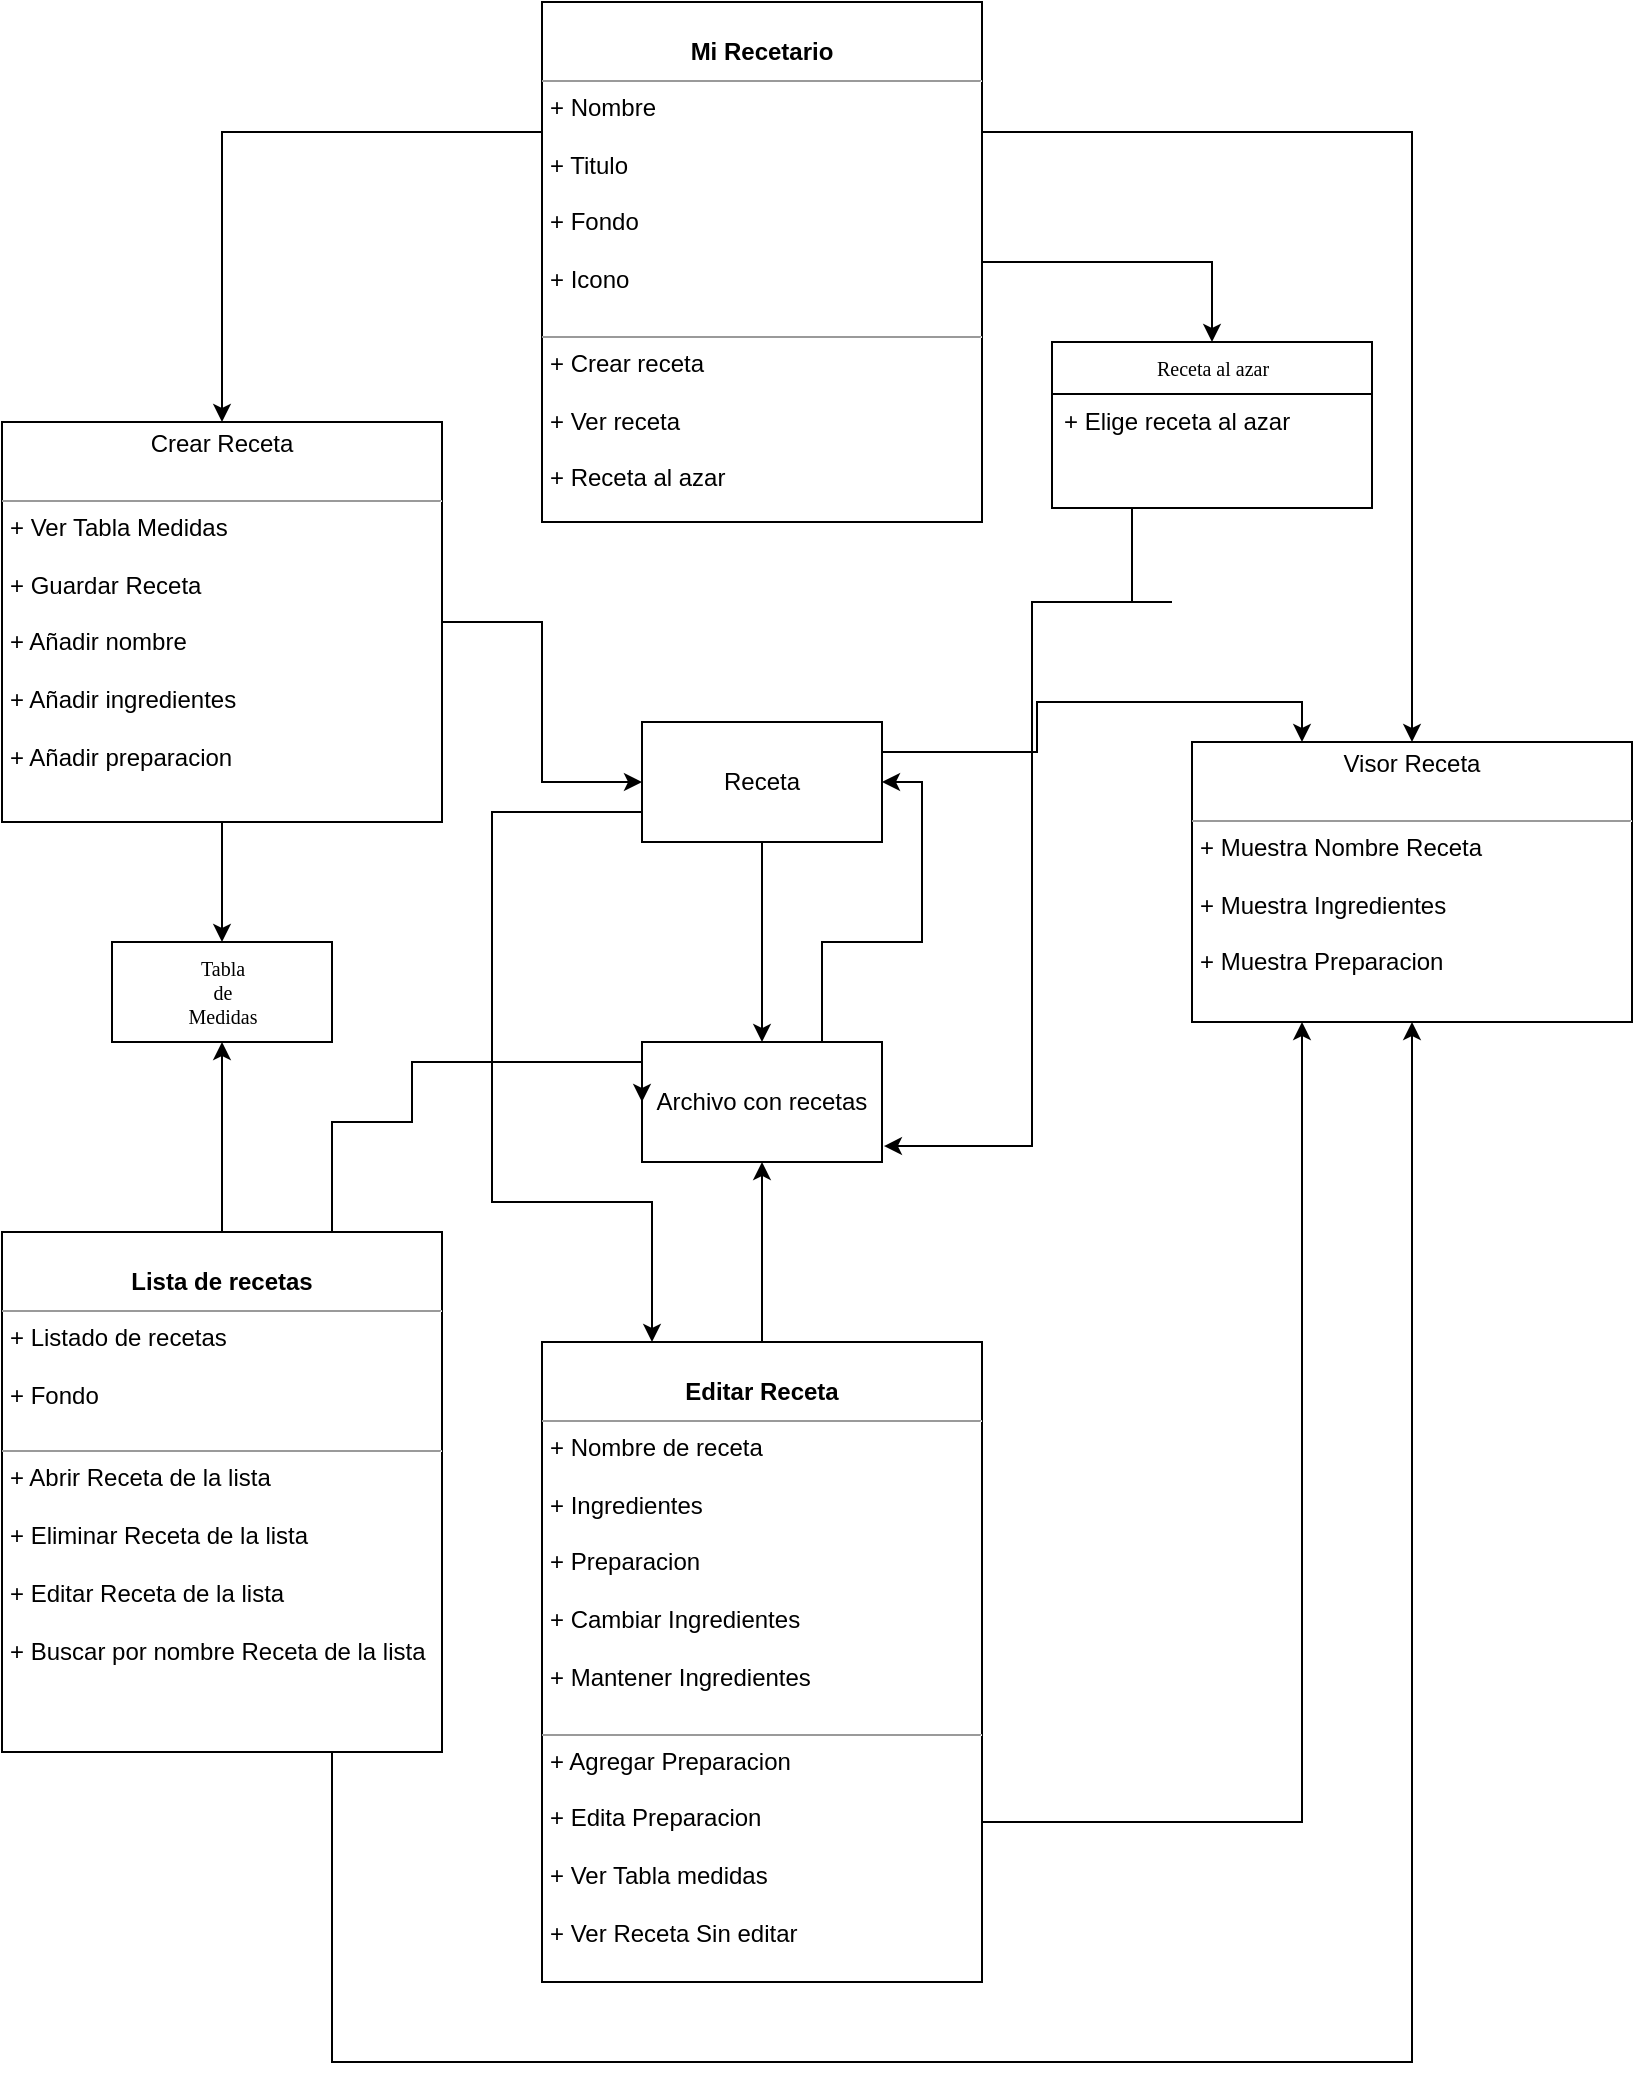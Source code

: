 <mxfile version="20.8.16" type="device"><diagram name="Page-1" id="c4acf3e9-155e-7222-9cf6-157b1a14988f"><mxGraphModel dx="1418" dy="838" grid="1" gridSize="10" guides="1" tooltips="1" connect="1" arrows="1" fold="1" page="1" pageScale="1" pageWidth="850" pageHeight="1100" background="none" math="0" shadow="0"><root><mxCell id="0"/><mxCell id="1" parent="0"/><mxCell id="oiy9ghEHejdR8wv_Vd6d-26" style="edgeStyle=orthogonalEdgeStyle;rounded=0;orthogonalLoop=1;jettySize=auto;html=1;exitX=0.25;exitY=1;exitDx=0;exitDy=0;entryX=1.008;entryY=0.867;entryDx=0;entryDy=0;entryPerimeter=0;" parent="1" source="5d2195bd80daf111-5" target="oiy9ghEHejdR8wv_Vd6d-9" edge="1"><mxGeometry relative="1" as="geometry"><Array as="points"><mxPoint x="590" y="320"/><mxPoint x="520" y="320"/><mxPoint x="520" y="572"/></Array></mxGeometry></mxCell><mxCell id="5d2195bd80daf111-5" value="Receta al azar" style="swimlane;html=1;fontStyle=0;childLayout=stackLayout;horizontal=1;startSize=26;fillColor=none;horizontalStack=0;resizeParent=1;resizeLast=0;collapsible=1;marginBottom=0;swimlaneFillColor=#ffffff;rounded=0;shadow=0;comic=0;labelBackgroundColor=none;strokeWidth=1;fontFamily=Verdana;fontSize=10;align=center;" parent="1" vertex="1"><mxGeometry x="530" y="190" width="160" height="83" as="geometry"><mxRectangle x="85" y="410" width="110" height="30" as="alternateBounds"/></mxGeometry></mxCell><mxCell id="5d2195bd80daf111-6" value="+ Elige receta al azar" style="text;html=1;strokeColor=none;fillColor=none;align=left;verticalAlign=top;spacingLeft=4;spacingRight=4;whiteSpace=wrap;overflow=hidden;rotatable=0;points=[[0,0.5],[1,0.5]];portConstraint=eastwest;" parent="5d2195bd80daf111-5" vertex="1"><mxGeometry y="26" width="160" height="26" as="geometry"/></mxCell><mxCell id="5d2195bd80daf111-13" value="Tabla &lt;br&gt;de&lt;br&gt;Medidas" style="html=1;rounded=0;shadow=0;comic=0;labelBackgroundColor=none;strokeWidth=1;fontFamily=Verdana;fontSize=10;align=center;" parent="1" vertex="1"><mxGeometry x="60" y="490" width="110" height="50" as="geometry"/></mxCell><mxCell id="oiy9ghEHejdR8wv_Vd6d-13" style="edgeStyle=orthogonalEdgeStyle;rounded=0;orthogonalLoop=1;jettySize=auto;html=1;exitX=0;exitY=0.25;exitDx=0;exitDy=0;entryX=0.5;entryY=0;entryDx=0;entryDy=0;" parent="1" source="5d2195bd80daf111-18" target="oiy9ghEHejdR8wv_Vd6d-10" edge="1"><mxGeometry relative="1" as="geometry"/></mxCell><mxCell id="oiy9ghEHejdR8wv_Vd6d-24" style="edgeStyle=orthogonalEdgeStyle;rounded=0;orthogonalLoop=1;jettySize=auto;html=1;exitX=1;exitY=0.5;exitDx=0;exitDy=0;entryX=0.5;entryY=0;entryDx=0;entryDy=0;" parent="1" source="5d2195bd80daf111-18" target="5d2195bd80daf111-5" edge="1"><mxGeometry relative="1" as="geometry"/></mxCell><mxCell id="dOmbkpPTK6AvxHaPFyhG-2" style="edgeStyle=orthogonalEdgeStyle;rounded=0;orthogonalLoop=1;jettySize=auto;html=1;exitX=1;exitY=0.25;exitDx=0;exitDy=0;entryX=0.5;entryY=0;entryDx=0;entryDy=0;" edge="1" parent="1" source="5d2195bd80daf111-18" target="dOmbkpPTK6AvxHaPFyhG-1"><mxGeometry relative="1" as="geometry"/></mxCell><mxCell id="5d2195bd80daf111-18" value="&lt;p style=&quot;margin:0px;margin-top:4px;text-align:center;&quot;&gt;&lt;br&gt;&lt;b&gt;Mi Recetario&lt;/b&gt;&lt;/p&gt;&lt;hr size=&quot;1&quot;&gt;&lt;p style=&quot;margin:0px;margin-left:4px;&quot;&gt;+ Nombre&lt;/p&gt;&lt;p style=&quot;margin:0px;margin-left:4px;&quot;&gt;&lt;br&gt;+ Titulo&lt;/p&gt;&lt;p style=&quot;margin:0px;margin-left:4px;&quot;&gt;&lt;br&gt;&lt;/p&gt;&lt;p style=&quot;margin:0px;margin-left:4px;&quot;&gt;+ Fondo&lt;/p&gt;&lt;p style=&quot;margin:0px;margin-left:4px;&quot;&gt;&lt;br&gt;&lt;/p&gt;&lt;p style=&quot;margin:0px;margin-left:4px;&quot;&gt;+ Icono&lt;/p&gt;&lt;p style=&quot;margin:0px;margin-left:4px;&quot;&gt;&lt;br&gt;&lt;/p&gt;&lt;hr size=&quot;1&quot;&gt;&lt;p style=&quot;margin:0px;margin-left:4px;&quot;&gt;+ Crear receta&lt;/p&gt;&lt;p style=&quot;margin:0px;margin-left:4px;&quot;&gt;&lt;br&gt;+ Ver receta&lt;/p&gt;&lt;p style=&quot;margin:0px;margin-left:4px;&quot;&gt;&lt;br&gt;&lt;/p&gt;&lt;p style=&quot;margin:0px;margin-left:4px;&quot;&gt;+ Receta al azar&amp;nbsp;&lt;/p&gt;" style="verticalAlign=top;align=left;overflow=fill;fontSize=12;fontFamily=Helvetica;html=1;rounded=0;shadow=0;comic=0;labelBackgroundColor=none;strokeWidth=1" parent="1" vertex="1"><mxGeometry x="275" y="20" width="220" height="260" as="geometry"/></mxCell><mxCell id="oiy9ghEHejdR8wv_Vd6d-16" value="" style="edgeStyle=orthogonalEdgeStyle;rounded=0;orthogonalLoop=1;jettySize=auto;html=1;" parent="1" source="oiy9ghEHejdR8wv_Vd6d-7" target="oiy9ghEHejdR8wv_Vd6d-9" edge="1"><mxGeometry relative="1" as="geometry"/></mxCell><mxCell id="oiy9ghEHejdR8wv_Vd6d-34" style="edgeStyle=orthogonalEdgeStyle;rounded=0;orthogonalLoop=1;jettySize=auto;html=1;exitX=0;exitY=0.75;exitDx=0;exitDy=0;entryX=0.25;entryY=0;entryDx=0;entryDy=0;" parent="1" source="oiy9ghEHejdR8wv_Vd6d-7" target="oiy9ghEHejdR8wv_Vd6d-19" edge="1"><mxGeometry relative="1" as="geometry"><Array as="points"><mxPoint x="250" y="425"/><mxPoint x="250" y="620"/><mxPoint x="330" y="620"/></Array></mxGeometry></mxCell><mxCell id="dOmbkpPTK6AvxHaPFyhG-3" style="edgeStyle=orthogonalEdgeStyle;rounded=0;orthogonalLoop=1;jettySize=auto;html=1;exitX=1;exitY=0.25;exitDx=0;exitDy=0;entryX=0.25;entryY=0;entryDx=0;entryDy=0;" edge="1" parent="1" source="oiy9ghEHejdR8wv_Vd6d-7" target="dOmbkpPTK6AvxHaPFyhG-1"><mxGeometry relative="1" as="geometry"/></mxCell><mxCell id="oiy9ghEHejdR8wv_Vd6d-7" value="Receta" style="rounded=0;whiteSpace=wrap;html=1;" parent="1" vertex="1"><mxGeometry x="325" y="380" width="120" height="60" as="geometry"/></mxCell><mxCell id="oiy9ghEHejdR8wv_Vd6d-28" style="edgeStyle=orthogonalEdgeStyle;rounded=0;orthogonalLoop=1;jettySize=auto;html=1;exitX=0.75;exitY=0;exitDx=0;exitDy=0;entryX=1;entryY=0.5;entryDx=0;entryDy=0;" parent="1" source="oiy9ghEHejdR8wv_Vd6d-9" target="oiy9ghEHejdR8wv_Vd6d-7" edge="1"><mxGeometry relative="1" as="geometry"/></mxCell><mxCell id="oiy9ghEHejdR8wv_Vd6d-9" value="Archivo con recetas" style="rounded=0;whiteSpace=wrap;html=1;" parent="1" vertex="1"><mxGeometry x="325" y="540" width="120" height="60" as="geometry"/></mxCell><mxCell id="oiy9ghEHejdR8wv_Vd6d-11" style="edgeStyle=orthogonalEdgeStyle;rounded=0;orthogonalLoop=1;jettySize=auto;html=1;exitX=1;exitY=0.5;exitDx=0;exitDy=0;entryX=0;entryY=0.5;entryDx=0;entryDy=0;" parent="1" source="oiy9ghEHejdR8wv_Vd6d-10" target="oiy9ghEHejdR8wv_Vd6d-7" edge="1"><mxGeometry relative="1" as="geometry"/></mxCell><mxCell id="oiy9ghEHejdR8wv_Vd6d-30" value="" style="edgeStyle=orthogonalEdgeStyle;rounded=0;orthogonalLoop=1;jettySize=auto;html=1;" parent="1" source="oiy9ghEHejdR8wv_Vd6d-10" target="5d2195bd80daf111-13" edge="1"><mxGeometry relative="1" as="geometry"/></mxCell><mxCell id="oiy9ghEHejdR8wv_Vd6d-10" value="&lt;p style=&quot;margin:0px;margin-top:4px;text-align:center;&quot;&gt;Crear Receta&lt;/p&gt;&lt;p style=&quot;margin:0px;margin-left:4px;&quot;&gt;&lt;br&gt;&lt;/p&gt;&lt;hr size=&quot;1&quot;&gt;&lt;p style=&quot;border-color: var(--border-color); margin: 0px 0px 0px 4px;&quot;&gt;+ Ver Tabla Medidas&lt;/p&gt;&lt;p style=&quot;border-color: var(--border-color); margin: 0px 0px 0px 4px;&quot;&gt;&lt;br style=&quot;border-color: var(--border-color);&quot;&gt;&lt;/p&gt;&lt;p style=&quot;border-color: var(--border-color); margin: 0px 0px 0px 4px;&quot;&gt;+ Guardar Receta&lt;/p&gt;&lt;p style=&quot;margin:0px;margin-left:4px;&quot;&gt;&lt;br&gt;&lt;/p&gt;&lt;p style=&quot;margin:0px;margin-left:4px;&quot;&gt;+ Añadir nombre&lt;/p&gt;&lt;p style=&quot;margin:0px;margin-left:4px;&quot;&gt;&lt;br&gt;+ Añadir ingredientes&lt;/p&gt;&lt;p style=&quot;margin:0px;margin-left:4px;&quot;&gt;&lt;br&gt;&lt;/p&gt;&lt;p style=&quot;margin:0px;margin-left:4px;&quot;&gt;+ Añadir preparacion&amp;nbsp;&lt;/p&gt;" style="verticalAlign=top;align=left;overflow=fill;fontSize=12;fontFamily=Helvetica;html=1;rounded=0;shadow=0;comic=0;labelBackgroundColor=none;strokeWidth=1" parent="1" vertex="1"><mxGeometry x="5" y="230" width="220" height="200" as="geometry"/></mxCell><mxCell id="oiy9ghEHejdR8wv_Vd6d-29" value="" style="edgeStyle=orthogonalEdgeStyle;rounded=0;orthogonalLoop=1;jettySize=auto;html=1;" parent="1" source="oiy9ghEHejdR8wv_Vd6d-14" target="5d2195bd80daf111-13" edge="1"><mxGeometry relative="1" as="geometry"/></mxCell><mxCell id="oiy9ghEHejdR8wv_Vd6d-31" style="edgeStyle=orthogonalEdgeStyle;rounded=0;orthogonalLoop=1;jettySize=auto;html=1;exitX=0.75;exitY=0;exitDx=0;exitDy=0;entryX=0;entryY=0.5;entryDx=0;entryDy=0;" parent="1" source="oiy9ghEHejdR8wv_Vd6d-14" target="oiy9ghEHejdR8wv_Vd6d-9" edge="1"><mxGeometry relative="1" as="geometry"><Array as="points"><mxPoint x="170" y="580"/><mxPoint x="210" y="580"/><mxPoint x="210" y="550"/></Array></mxGeometry></mxCell><mxCell id="dOmbkpPTK6AvxHaPFyhG-6" style="edgeStyle=orthogonalEdgeStyle;rounded=0;orthogonalLoop=1;jettySize=auto;html=1;exitX=0.75;exitY=1;exitDx=0;exitDy=0;" edge="1" parent="1" source="oiy9ghEHejdR8wv_Vd6d-14" target="dOmbkpPTK6AvxHaPFyhG-1"><mxGeometry relative="1" as="geometry"><Array as="points"><mxPoint x="170" y="1050"/><mxPoint x="710" y="1050"/></Array></mxGeometry></mxCell><mxCell id="oiy9ghEHejdR8wv_Vd6d-14" value="&lt;p style=&quot;margin:0px;margin-top:4px;text-align:center;&quot;&gt;&lt;br&gt;&lt;b&gt;Lista de recetas&lt;/b&gt;&lt;/p&gt;&lt;hr size=&quot;1&quot;&gt;&lt;p style=&quot;margin:0px;margin-left:4px;&quot;&gt;+ Listado de recetas&lt;/p&gt;&lt;p style=&quot;margin:0px;margin-left:4px;&quot;&gt;&lt;br&gt;&lt;/p&gt;&lt;p style=&quot;margin:0px;margin-left:4px;&quot;&gt;+ Fondo&lt;/p&gt;&lt;p style=&quot;margin:0px;margin-left:4px;&quot;&gt;&lt;br&gt;&lt;/p&gt;&lt;hr size=&quot;1&quot;&gt;&lt;p style=&quot;margin:0px;margin-left:4px;&quot;&gt;+ Abrir Receta de la lista&lt;/p&gt;&lt;p style=&quot;margin:0px;margin-left:4px;&quot;&gt;&lt;br&gt;+ Eliminar Receta de la lista&lt;/p&gt;&lt;p style=&quot;margin:0px;margin-left:4px;&quot;&gt;&lt;br&gt;&lt;/p&gt;&lt;p style=&quot;margin:0px;margin-left:4px;&quot;&gt;+ Editar Receta de la lista&lt;/p&gt;&lt;p style=&quot;margin:0px;margin-left:4px;&quot;&gt;&lt;br&gt;&lt;/p&gt;&lt;p style=&quot;margin:0px;margin-left:4px;&quot;&gt;+ Buscar por nombre Receta de la lista&lt;/p&gt;" style="verticalAlign=top;align=left;overflow=fill;fontSize=12;fontFamily=Helvetica;html=1;rounded=0;shadow=0;comic=0;labelBackgroundColor=none;strokeWidth=1" parent="1" vertex="1"><mxGeometry x="5" y="635" width="220" height="260" as="geometry"/></mxCell><mxCell id="oiy9ghEHejdR8wv_Vd6d-23" value="" style="edgeStyle=orthogonalEdgeStyle;rounded=0;orthogonalLoop=1;jettySize=auto;html=1;" parent="1" source="oiy9ghEHejdR8wv_Vd6d-19" target="oiy9ghEHejdR8wv_Vd6d-9" edge="1"><mxGeometry relative="1" as="geometry"/></mxCell><mxCell id="dOmbkpPTK6AvxHaPFyhG-5" style="edgeStyle=orthogonalEdgeStyle;rounded=0;orthogonalLoop=1;jettySize=auto;html=1;exitX=1;exitY=0.75;exitDx=0;exitDy=0;entryX=0.25;entryY=1;entryDx=0;entryDy=0;" edge="1" parent="1" source="oiy9ghEHejdR8wv_Vd6d-19" target="dOmbkpPTK6AvxHaPFyhG-1"><mxGeometry relative="1" as="geometry"/></mxCell><mxCell id="oiy9ghEHejdR8wv_Vd6d-19" value="&lt;p style=&quot;margin:0px;margin-top:4px;text-align:center;&quot;&gt;&lt;br&gt;&lt;b&gt;Editar Receta&lt;/b&gt;&lt;/p&gt;&lt;hr size=&quot;1&quot;&gt;&lt;p style=&quot;margin:0px;margin-left:4px;&quot;&gt;+ Nombre de receta&lt;/p&gt;&lt;p style=&quot;margin:0px;margin-left:4px;&quot;&gt;&lt;br&gt;&lt;/p&gt;&lt;p style=&quot;margin:0px;margin-left:4px;&quot;&gt;+ Ingredientes&lt;/p&gt;&lt;p style=&quot;margin:0px;margin-left:4px;&quot;&gt;&lt;br&gt;&lt;/p&gt;&lt;p style=&quot;margin:0px;margin-left:4px;&quot;&gt;+ Preparacion&lt;/p&gt;&lt;p style=&quot;margin:0px;margin-left:4px;&quot;&gt;&lt;br&gt;&lt;/p&gt;&lt;p style=&quot;margin:0px;margin-left:4px;&quot;&gt;+ Cambiar Ingredientes&lt;br&gt;&lt;/p&gt;&lt;p style=&quot;margin:0px;margin-left:4px;&quot;&gt;&lt;br&gt;&lt;/p&gt;&lt;p style=&quot;margin:0px;margin-left:4px;&quot;&gt;+ Mantener Ingredientes&lt;br&gt;&lt;/p&gt;&lt;p style=&quot;margin:0px;margin-left:4px;&quot;&gt;&lt;br&gt;&lt;/p&gt;&lt;hr size=&quot;1&quot;&gt;&lt;p style=&quot;margin:0px;margin-left:4px;&quot;&gt;+ Agregar Preparacion&lt;br&gt;&lt;/p&gt;&lt;p style=&quot;margin:0px;margin-left:4px;&quot;&gt;&lt;br&gt;&lt;/p&gt;&lt;p style=&quot;margin:0px;margin-left:4px;&quot;&gt;+ Edita Preparacion&lt;br&gt;&lt;/p&gt;&lt;p style=&quot;margin:0px;margin-left:4px;&quot;&gt;&lt;br&gt;&lt;/p&gt;&lt;p style=&quot;margin:0px;margin-left:4px;&quot;&gt;+ Ver Tabla medidas&lt;br&gt;&lt;/p&gt;&lt;p style=&quot;margin:0px;margin-left:4px;&quot;&gt;&lt;br&gt;&lt;/p&gt;&lt;p style=&quot;margin:0px;margin-left:4px;&quot;&gt;+ Ver Receta Sin editar&lt;br&gt;&lt;/p&gt;" style="verticalAlign=top;align=left;overflow=fill;fontSize=12;fontFamily=Helvetica;html=1;rounded=0;shadow=0;comic=0;labelBackgroundColor=none;strokeWidth=1" parent="1" vertex="1"><mxGeometry x="275" y="690" width="220" height="320" as="geometry"/></mxCell><mxCell id="dOmbkpPTK6AvxHaPFyhG-1" value="&lt;p style=&quot;margin:0px;margin-top:4px;text-align:center;&quot;&gt;Visor Receta&lt;/p&gt;&lt;p style=&quot;margin:0px;margin-left:4px;&quot;&gt;&lt;br&gt;&lt;/p&gt;&lt;hr size=&quot;1&quot;&gt;&lt;p style=&quot;border-color: var(--border-color); margin: 0px 0px 0px 4px;&quot;&gt;+ Muestra Nombre Receta&lt;/p&gt;&lt;p style=&quot;border-color: var(--border-color); margin: 0px 0px 0px 4px;&quot;&gt;&lt;br style=&quot;border-color: var(--border-color);&quot;&gt;&lt;/p&gt;&lt;p style=&quot;border-color: var(--border-color); margin: 0px 0px 0px 4px;&quot;&gt;+ Muestra Ingredientes&lt;/p&gt;&lt;p style=&quot;margin:0px;margin-left:4px;&quot;&gt;&lt;br&gt;&lt;/p&gt;&lt;p style=&quot;margin:0px;margin-left:4px;&quot;&gt;+ Muestra Preparacion&lt;/p&gt;&lt;p style=&quot;margin:0px;margin-left:4px;&quot;&gt;&lt;br&gt;&lt;br&gt;&lt;/p&gt;" style="verticalAlign=top;align=left;overflow=fill;fontSize=12;fontFamily=Helvetica;html=1;rounded=0;shadow=0;comic=0;labelBackgroundColor=none;strokeWidth=1" vertex="1" parent="1"><mxGeometry x="600" y="390" width="220" height="140" as="geometry"/></mxCell></root></mxGraphModel></diagram></mxfile>